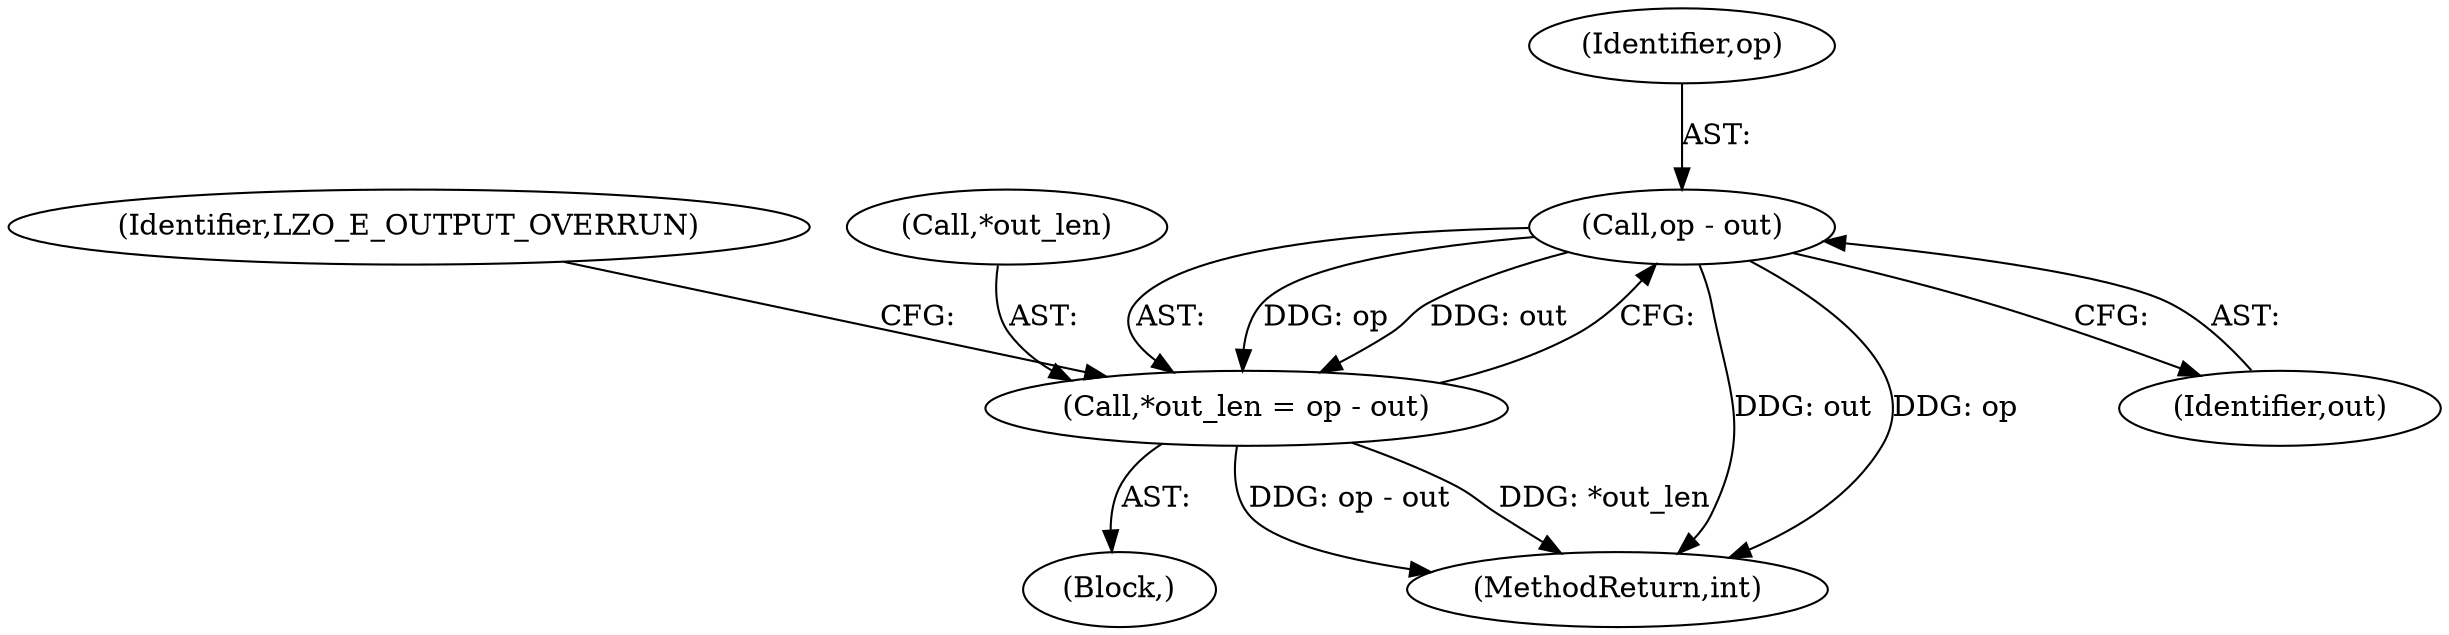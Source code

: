 digraph "0_linux_206a81c18401c0cde6e579164f752c4b147324ce@pointer" {
"1000751" [label="(Call,op - out)"];
"1000748" [label="(Call,*out_len = op - out)"];
"1000105" [label="(Block,)"];
"1000765" [label="(MethodReturn,int)"];
"1000752" [label="(Identifier,op)"];
"1000755" [label="(Identifier,LZO_E_OUTPUT_OVERRUN)"];
"1000749" [label="(Call,*out_len)"];
"1000753" [label="(Identifier,out)"];
"1000751" [label="(Call,op - out)"];
"1000748" [label="(Call,*out_len = op - out)"];
"1000751" -> "1000748"  [label="AST: "];
"1000751" -> "1000753"  [label="CFG: "];
"1000752" -> "1000751"  [label="AST: "];
"1000753" -> "1000751"  [label="AST: "];
"1000748" -> "1000751"  [label="CFG: "];
"1000751" -> "1000765"  [label="DDG: out"];
"1000751" -> "1000765"  [label="DDG: op"];
"1000751" -> "1000748"  [label="DDG: op"];
"1000751" -> "1000748"  [label="DDG: out"];
"1000748" -> "1000105"  [label="AST: "];
"1000749" -> "1000748"  [label="AST: "];
"1000755" -> "1000748"  [label="CFG: "];
"1000748" -> "1000765"  [label="DDG: op - out"];
"1000748" -> "1000765"  [label="DDG: *out_len"];
}
